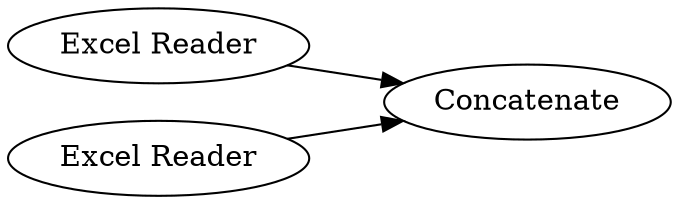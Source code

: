 digraph {
	1 [label="Excel Reader"]
	2 [label="Excel Reader"]
	3 [label=Concatenate]
	1 -> 3
	2 -> 3
	rankdir=LR
}
